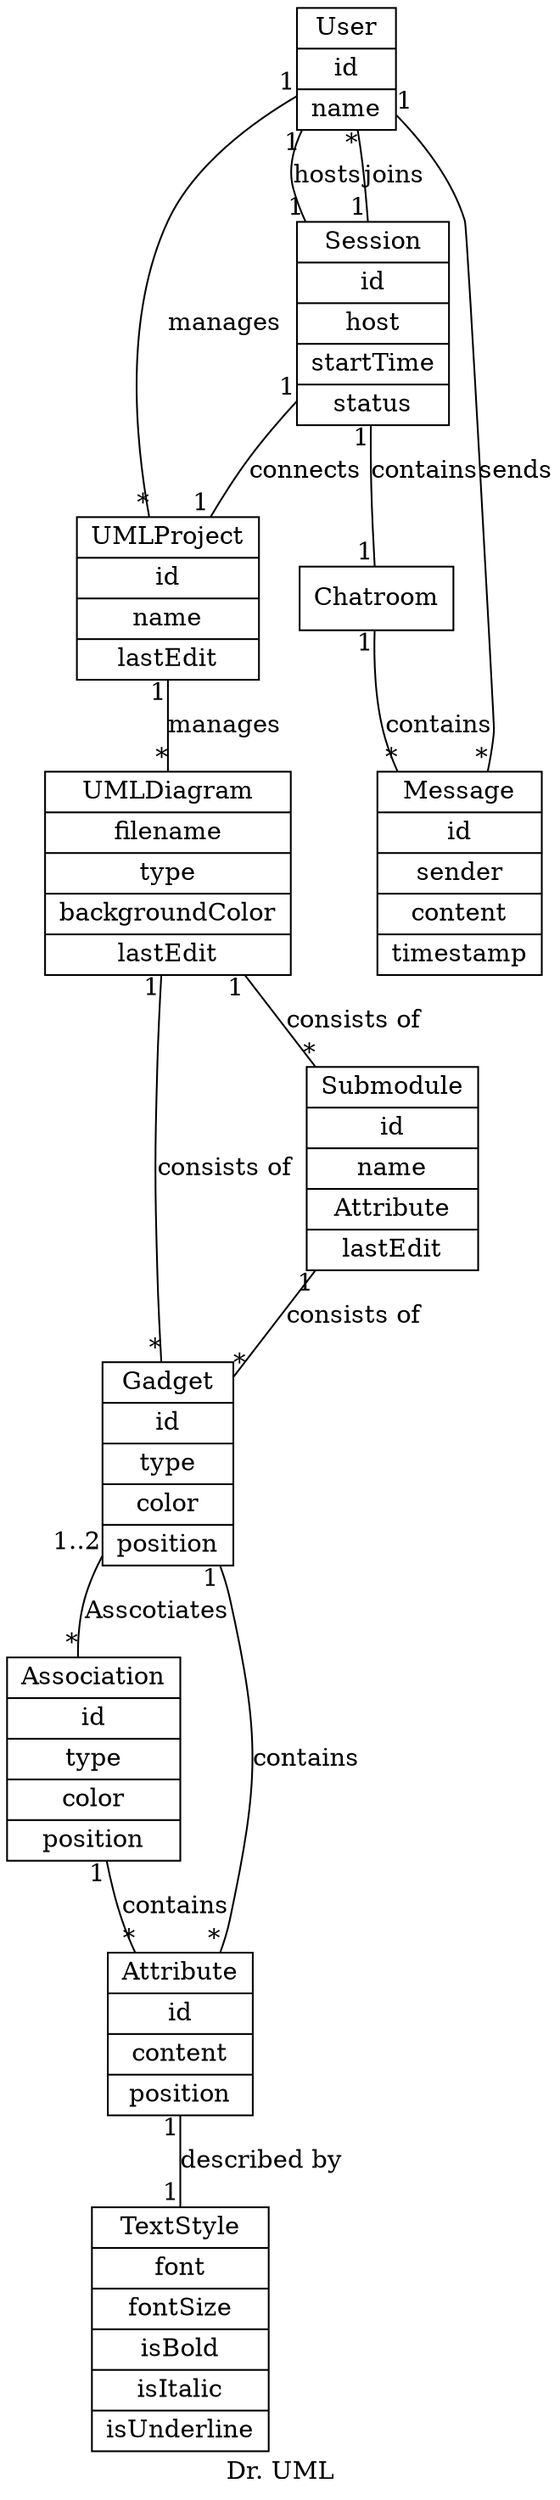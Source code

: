 graph DrUML {
    graph [label = "Dr. UML"; rankdir = "TB";];
    
    node [shape = record;];

    User [label = "{User | id | name}";];
    UMLProject [label = "{UMLProject | id | name | lastEdit}";];
    UMLDiagram [label = "{UMLDiagram | filename | type | backgroundColor | lastEdit}";];
    Gadget [label = "{Gadget | id | type | color | position}";];
    Association [label = "{Association | id | type | color | position}";];
    Submodule [label = "{Submodule | id| name | Attribute | lastEdit}";];
    Session [label = "{Session | id| host | startTime | status}";];
    Chatroom [label = "{Chatroom}";];
    Message [label = "{Message | id | sender | content | timestamp}";];
    Attribute [label = "{Attribute | id | content | position}";];
    TextStyle [label = "{TextStyle | font | fontSize | isBold | isItalic | isUnderline}";];
    
    User -- UMLProject [label = "manages"; headlabel = "*"; taillabel = "1";];
    UMLProject -- UMLDiagram [label = "manages"; headlabel = "*"; taillabel = "1";];
    UMLDiagram -- Gadget [label = "consists of"; headlabel = "*"; taillabel = "1";];
    Submodule -- Gadget [label = "consists of"; headlabel = "*"; taillabel = "1";];
    Gadget -- Attribute [label = "contains"; headlabel = "*"; taillabel = "1";];
    Association -- Attribute [label = "contains"; headlabel = "*"; taillabel = "1";];
    Gadget -- Association [label = "Asscotiates"; headlabel = "*"; taillabel = "1..2";];
    UMLDiagram -- Submodule [label = "consists of"; headlabel = "*"; taillabel = "1";];
    User -- Session [label = "hosts"; headlabel = "1"; taillabel = "1";];
    User -- Session [label = "joins"; headlabel = "1"; taillabel = "*";];
    Session -- UMLProject [label = "connects"; headlabel = "1"; taillabel = "1";];
    Session -- Chatroom [label = "contains"; headlabel = "1"; taillabel = "1";];
    Chatroom -- Message [label = "contains"; headlabel = "*"; taillabel = "1";];
    User -- Message [label = "sends"; headlabel = "*"; taillabel = "1";];
    Attribute -- TextStyle [label = "described by"; headlabel = "1"; taillabel = "1";];
}